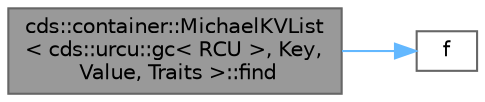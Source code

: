 digraph "cds::container::MichaelKVList&lt; cds::urcu::gc&lt; RCU &gt;, Key, Value, Traits &gt;::find"
{
 // LATEX_PDF_SIZE
  bgcolor="transparent";
  edge [fontname=Helvetica,fontsize=10,labelfontname=Helvetica,labelfontsize=10];
  node [fontname=Helvetica,fontsize=10,shape=box,height=0.2,width=0.4];
  rankdir="LR";
  Node1 [id="Node000001",label="cds::container::MichaelKVList\l\< cds::urcu::gc\< RCU \>, Key,\l Value, Traits \>::find",height=0.2,width=0.4,color="gray40", fillcolor="grey60", style="filled", fontcolor="black",tooltip="Finds key and performs an action with it"];
  Node1 -> Node2 [id="edge1_Node000001_Node000002",color="steelblue1",style="solid",tooltip=" "];
  Node2 [id="Node000002",label="f",height=0.2,width=0.4,color="grey40", fillcolor="white", style="filled",URL="$cxx11__tensor__map_8cpp.html#a7f507fea02198f6cb81c86640c7b1a4e",tooltip=" "];
}
